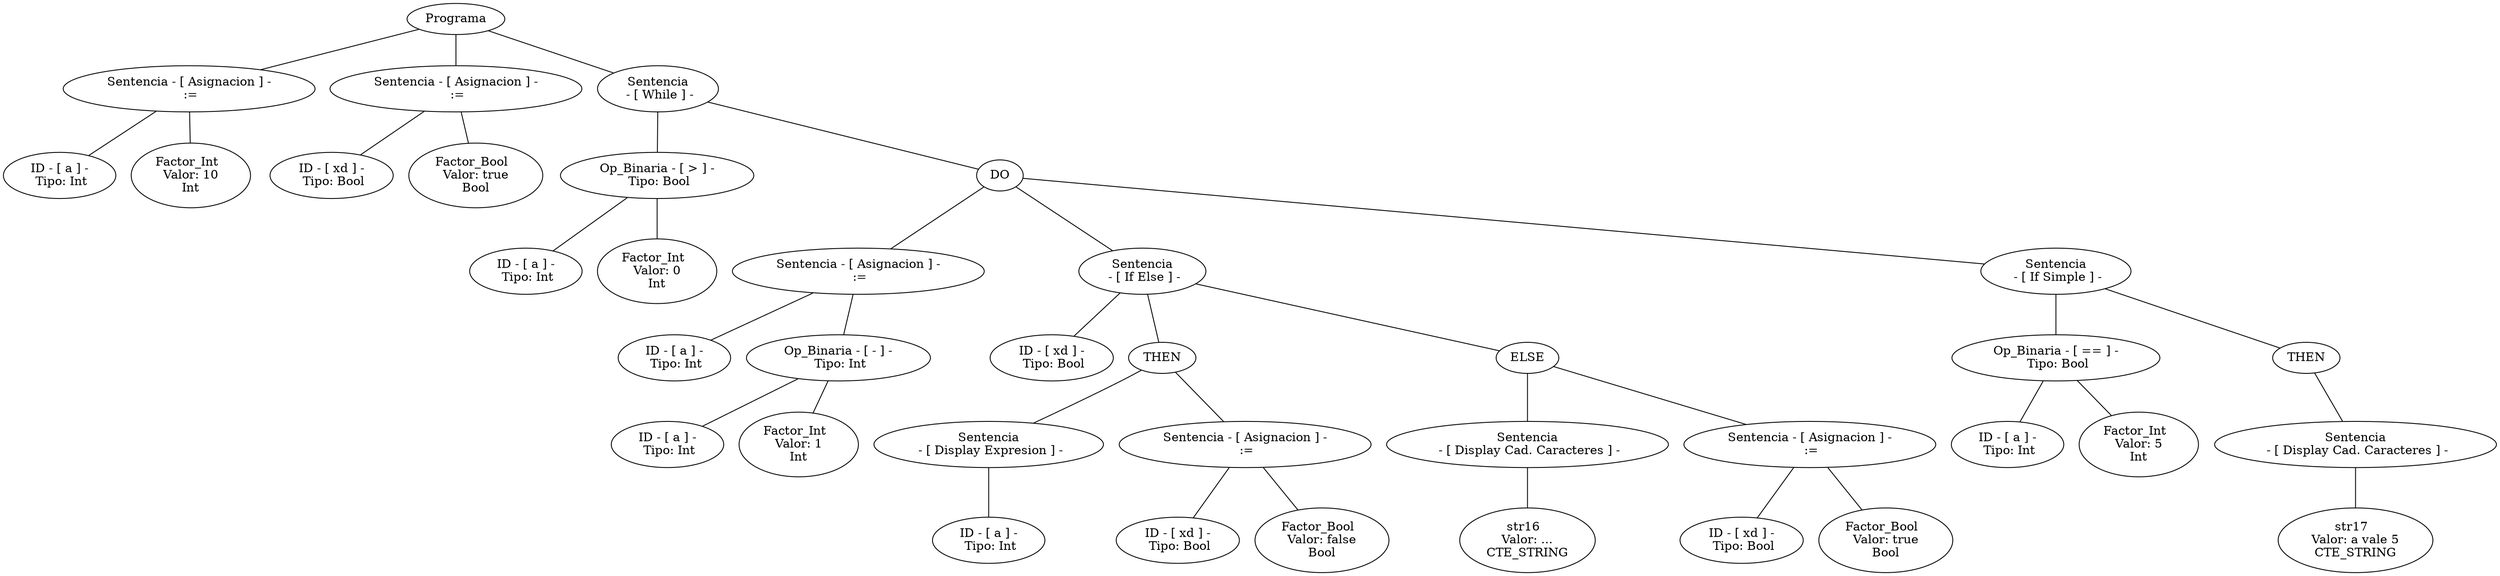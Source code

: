 graph G {nodo_programa[label="Programa"]
nodo_605227633[label="Sentencia - [ Asignacion ] -
 :="]
nodo_programa--nodo_605227633
nodo_459071950[label=" ID - [ a ] - 
 Tipo: Int"]
nodo_605227633--nodo_459071950
nodo_66249089[label="Factor_Int  
 Valor: 10 
Int"]
nodo_605227633--nodo_66249089
nodo_2089422796[label="Sentencia - [ Asignacion ] -
 :="]
nodo_programa--nodo_2089422796
nodo_868751389[label=" ID - [ xd ] - 
 Tipo: Bool"]
nodo_2089422796--nodo_868751389
nodo_80975355[label="Factor_Bool  
 Valor: true 
Bool"]
nodo_2089422796--nodo_80975355
nodo_110713938[label="Sentencia
 - [ While ] -"]
nodo_programa--nodo_110713938
nodo_1901302008[label=" Op_Binaria - [ > ] - 
 Tipo: Bool"]
nodo_110713938--nodo_1901302008
nodo_1897297675[label=" ID - [ a ] - 
 Tipo: Int"]
nodo_1901302008--nodo_1897297675
nodo_1777485983[label="Factor_Int  
 Valor: 0 
Int"]
nodo_1901302008--nodo_1777485983
nodo_1107139381[label="DO"]
nodo_110713938--nodo_1107139381
nodo_1098933182[label="Sentencia - [ Asignacion ] -
 :="]
nodo_1107139381--nodo_1098933182
nodo_1794375606[label=" ID - [ a ] - 
 Tipo: Int"]
nodo_1098933182--nodo_1794375606
nodo_1059540439[label=" Op_Binaria - [ - ] - 
 Tipo: Int"]
nodo_1098933182--nodo_1059540439
nodo_178166013[label=" ID - [ a ] - 
 Tipo: Int"]
nodo_1059540439--nodo_178166013
nodo_425139570[label="Factor_Int  
 Valor: 1 
Int"]
nodo_1059540439--nodo_425139570
nodo_410574152[label="Sentencia
 - [ If Else ] -"]
nodo_1107139381--nodo_410574152
nodo_1612532337[label=" ID - [ xd ] - 
 Tipo: Bool"]
nodo_410574152--nodo_1612532337
nodo_4105741521[label="THEN"]
nodo_410574152--nodo_4105741521
nodo_166321181[label="Sentencia
 - [ Display Expresion ] -"]
nodo_4105741521--nodo_166321181
nodo_1153360509[label=" ID - [ a ] - 
 Tipo: Int"]
nodo_166321181--nodo_1153360509
nodo_1776336855[label="Sentencia - [ Asignacion ] -
 :="]
nodo_4105741521--nodo_1776336855
nodo_102258686[label=" ID - [ xd ] - 
 Tipo: Bool"]
nodo_1776336855--nodo_102258686
nodo_980908631[label="Factor_Bool  
 Valor: false 
Bool"]
nodo_1776336855--nodo_980908631
nodo_4105741522[label="ELSE"]
nodo_410574152--nodo_4105741522
nodo_1187529709[label="Sentencia
 - [ Display Cad. Caracteres ] -"]
nodo_4105741522--nodo_1187529709
nodo_2050393186[label="str16  
 Valor: ... 
CTE_STRING"]
nodo_1187529709--nodo_2050393186
nodo_981838298[label="Sentencia - [ Asignacion ] -
 :="]
nodo_4105741522--nodo_981838298
nodo_156066761[label=" ID - [ xd ] - 
 Tipo: Bool"]
nodo_981838298--nodo_156066761
nodo_716849892[label="Factor_Bool  
 Valor: true 
Bool"]
nodo_981838298--nodo_716849892
nodo_1473869018[label="Sentencia
 - [ If Simple ] -"]
nodo_1107139381--nodo_1473869018
nodo_1824745836[label=" Op_Binaria - [ == ] - 
 Tipo: Bool"]
nodo_1473869018--nodo_1824745836
nodo_1621955009[label=" ID - [ a ] - 
 Tipo: Int"]
nodo_1824745836--nodo_1621955009
nodo_2012327799[label="Factor_Int  
 Valor: 5 
Int"]
nodo_1824745836--nodo_2012327799
nodo_14738690181[label="THEN"]
nodo_1473869018--nodo_14738690181
nodo_1692945964[label="Sentencia
 - [ Display Cad. Caracteres ] -"]
nodo_14738690181--nodo_1692945964
nodo_2092315417[label="str17  
 Valor: a vale 5 
CTE_STRING"]
nodo_1692945964--nodo_2092315417
}
